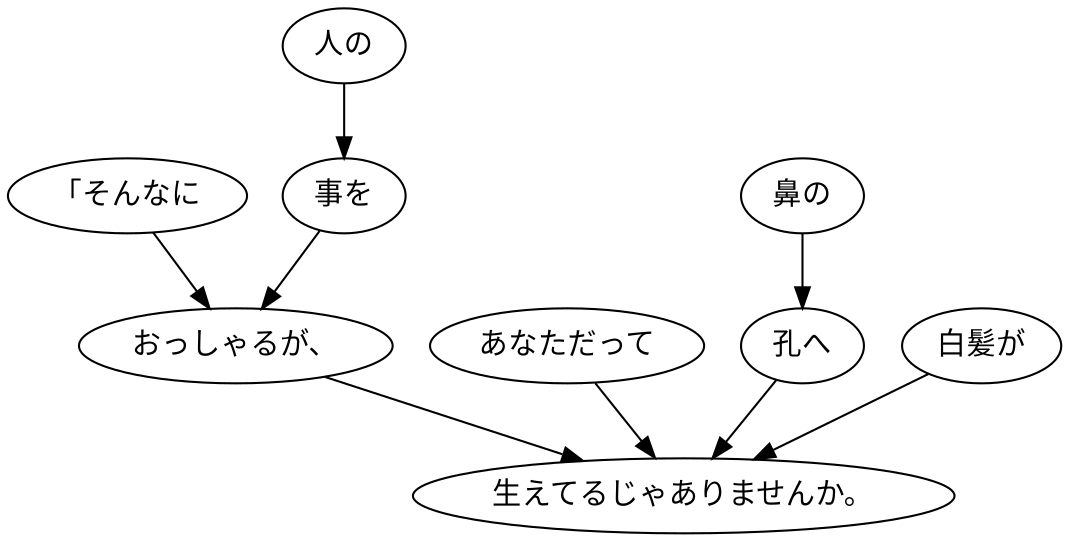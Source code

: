digraph graph2254 {
	node0 [label="「そんなに"];
	node1 [label="人の"];
	node2 [label="事を"];
	node3 [label="おっしゃるが、"];
	node4 [label="あなただって"];
	node5 [label="鼻の"];
	node6 [label="孔へ"];
	node7 [label="白髪が"];
	node8 [label="生えてるじゃありませんか。"];
	node0 -> node3;
	node1 -> node2;
	node2 -> node3;
	node3 -> node8;
	node4 -> node8;
	node5 -> node6;
	node6 -> node8;
	node7 -> node8;
}
